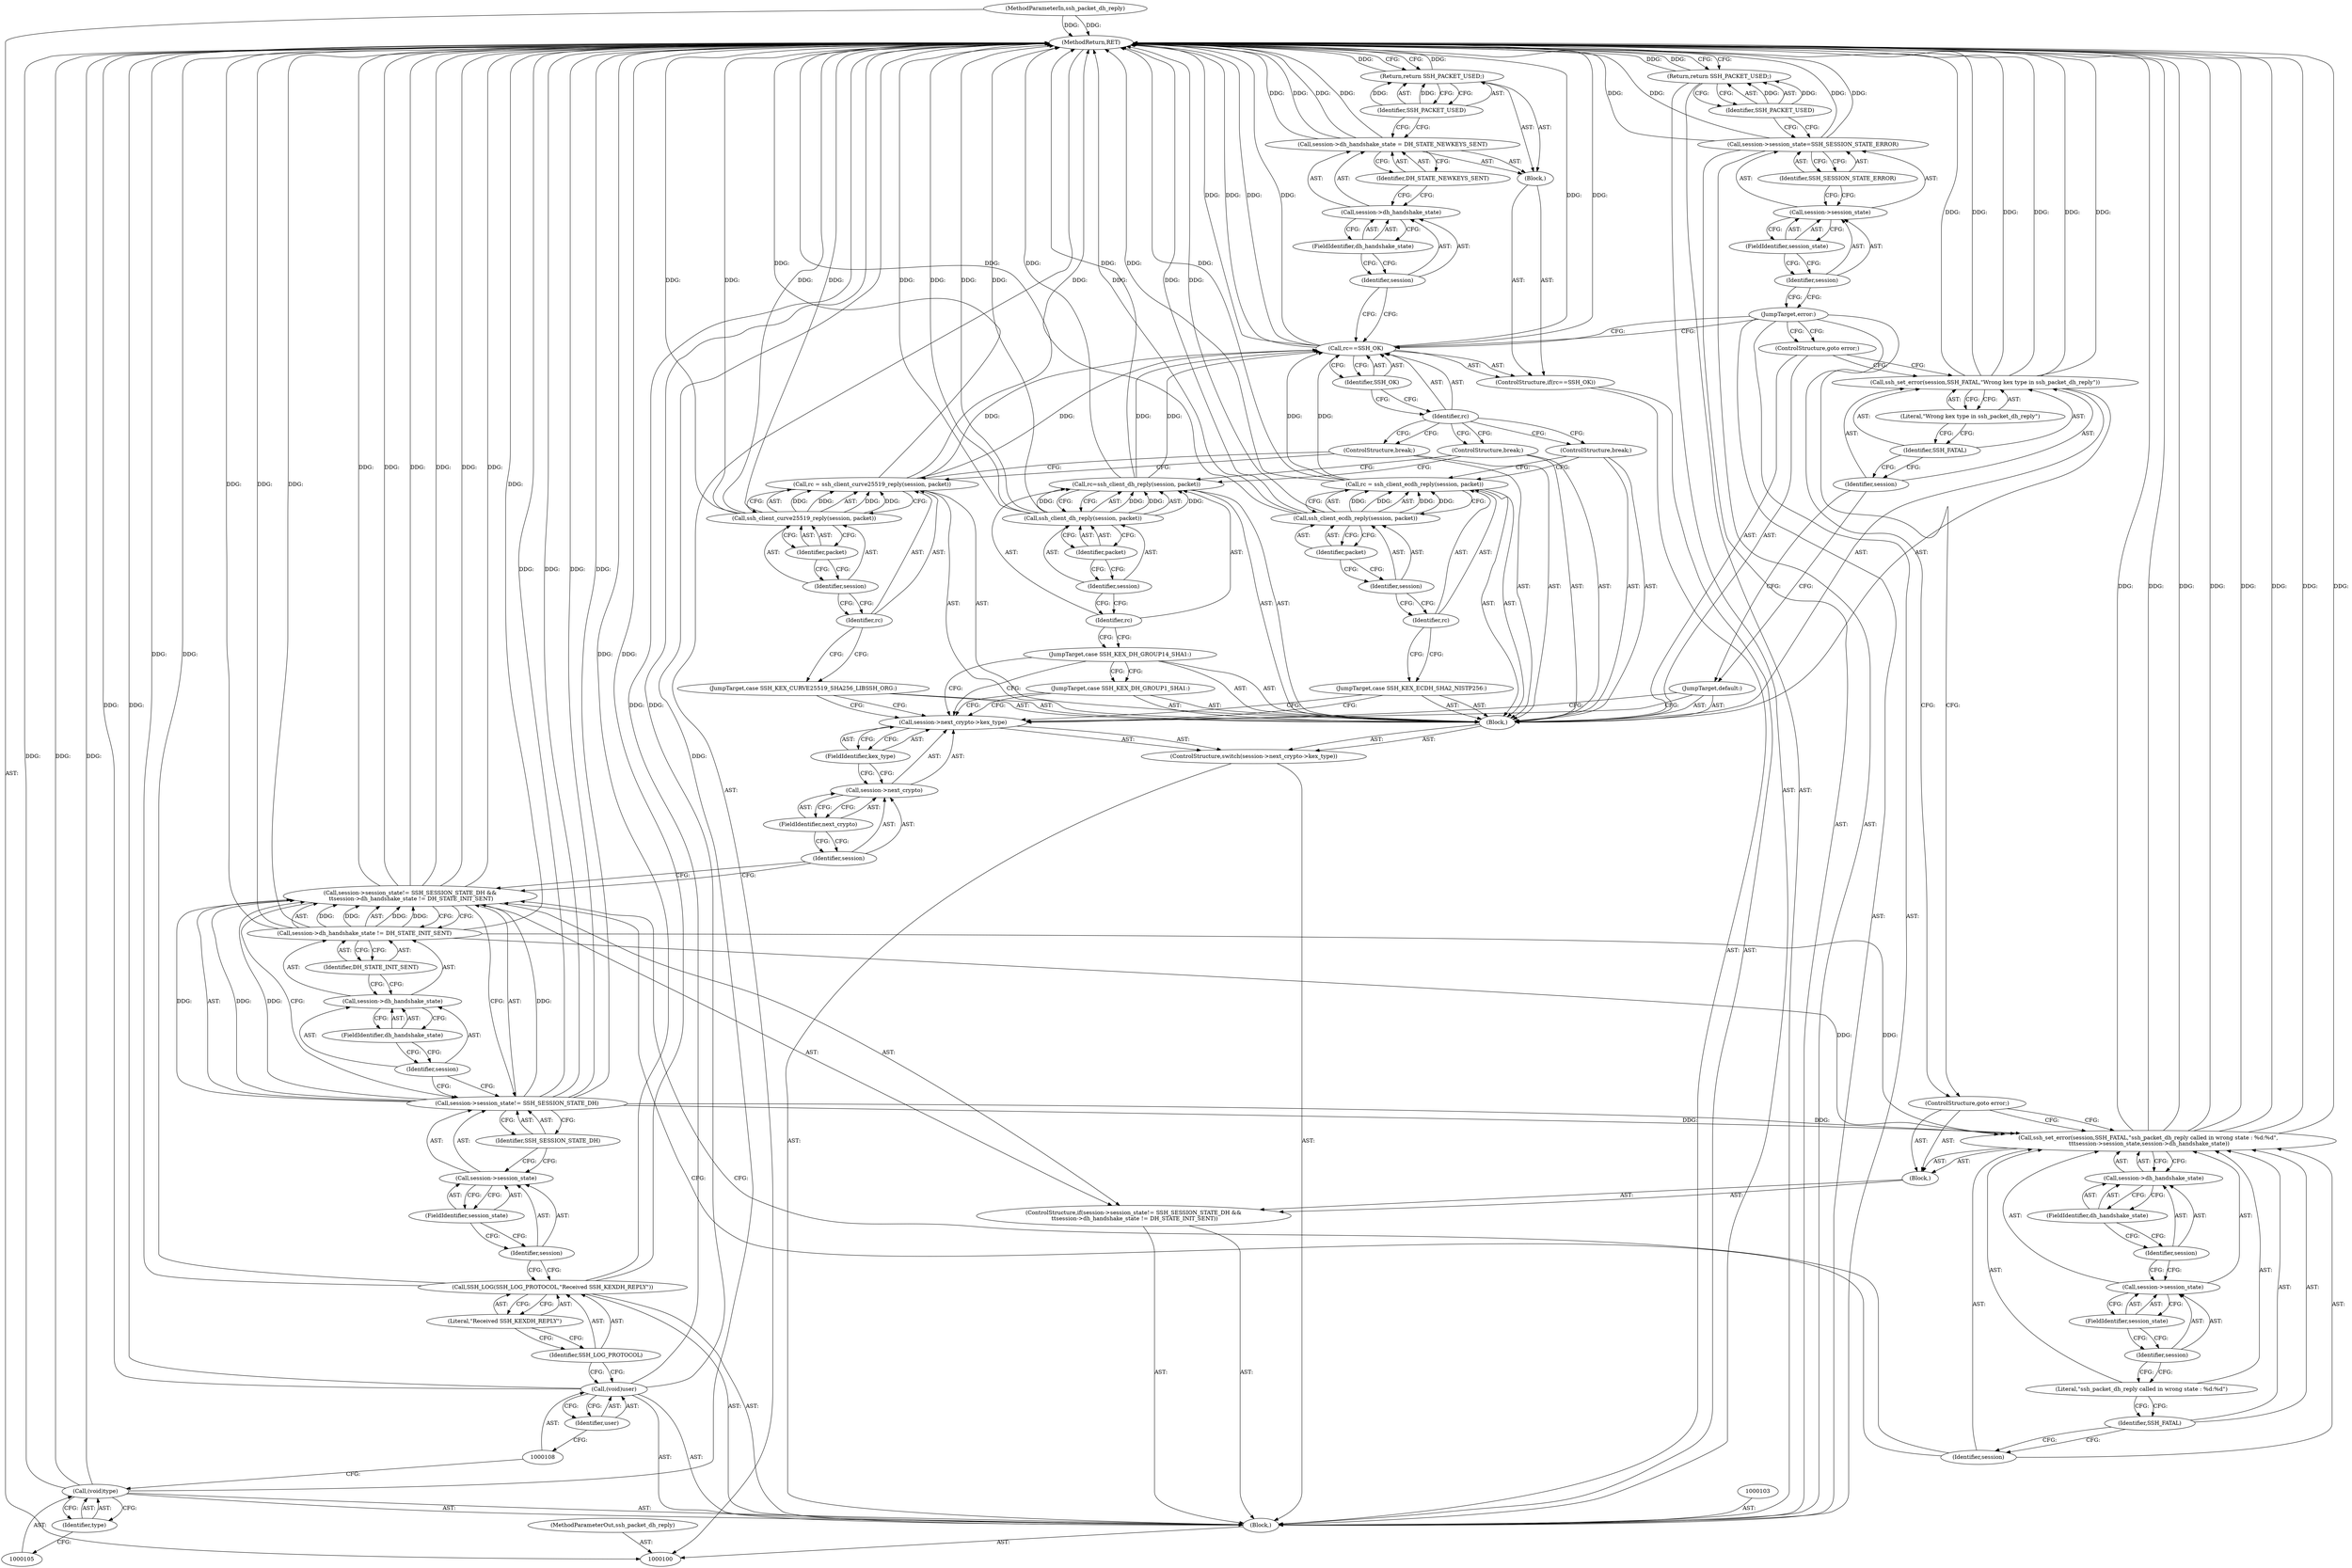 digraph "1_libssh_94f6955fbaee6fda9385a23e505497efe21f5b4f" {
"1000192" [label="(MethodReturn,RET)"];
"1000101" [label="(MethodParameterIn,ssh_packet_dh_reply)"];
"1000255" [label="(MethodParameterOut,ssh_packet_dh_reply)"];
"1000102" [label="(Block,)"];
"1000136" [label="(ControlStructure,goto error;)"];
"1000141" [label="(FieldIdentifier,next_crypto)"];
"1000137" [label="(ControlStructure,switch(session->next_crypto->kex_type))"];
"1000142" [label="(FieldIdentifier,kex_type)"];
"1000143" [label="(Block,)"];
"1000138" [label="(Call,session->next_crypto->kex_type)"];
"1000139" [label="(Call,session->next_crypto)"];
"1000140" [label="(Identifier,session)"];
"1000144" [label="(JumpTarget,case SSH_KEX_DH_GROUP1_SHA1:)"];
"1000145" [label="(JumpTarget,case SSH_KEX_DH_GROUP14_SHA1:)"];
"1000149" [label="(Identifier,session)"];
"1000150" [label="(Identifier,packet)"];
"1000146" [label="(Call,rc=ssh_client_dh_reply(session, packet))"];
"1000147" [label="(Identifier,rc)"];
"1000148" [label="(Call,ssh_client_dh_reply(session, packet))"];
"1000151" [label="(ControlStructure,break;)"];
"1000152" [label="(JumpTarget,case SSH_KEX_ECDH_SHA2_NISTP256:)"];
"1000155" [label="(Call,ssh_client_ecdh_reply(session, packet))"];
"1000156" [label="(Identifier,session)"];
"1000157" [label="(Identifier,packet)"];
"1000153" [label="(Call,rc = ssh_client_ecdh_reply(session, packet))"];
"1000154" [label="(Identifier,rc)"];
"1000158" [label="(ControlStructure,break;)"];
"1000159" [label="(JumpTarget,case SSH_KEX_CURVE25519_SHA256_LIBSSH_ORG:)"];
"1000162" [label="(Call,ssh_client_curve25519_reply(session, packet))"];
"1000163" [label="(Identifier,session)"];
"1000164" [label="(Identifier,packet)"];
"1000160" [label="(Call,rc = ssh_client_curve25519_reply(session, packet))"];
"1000161" [label="(Identifier,rc)"];
"1000165" [label="(ControlStructure,break;)"];
"1000166" [label="(JumpTarget,default:)"];
"1000168" [label="(Identifier,session)"];
"1000169" [label="(Identifier,SSH_FATAL)"];
"1000170" [label="(Literal,\"Wrong kex type in ssh_packet_dh_reply\")"];
"1000167" [label="(Call,ssh_set_error(session,SSH_FATAL,\"Wrong kex type in ssh_packet_dh_reply\"))"];
"1000171" [label="(ControlStructure,goto error;)"];
"1000104" [label="(Call,(void)type)"];
"1000106" [label="(Identifier,type)"];
"1000176" [label="(Block,)"];
"1000172" [label="(ControlStructure,if(rc==SSH_OK))"];
"1000173" [label="(Call,rc==SSH_OK)"];
"1000174" [label="(Identifier,rc)"];
"1000175" [label="(Identifier,SSH_OK)"];
"1000180" [label="(FieldIdentifier,dh_handshake_state)"];
"1000181" [label="(Identifier,DH_STATE_NEWKEYS_SENT)"];
"1000177" [label="(Call,session->dh_handshake_state = DH_STATE_NEWKEYS_SENT)"];
"1000178" [label="(Call,session->dh_handshake_state)"];
"1000179" [label="(Identifier,session)"];
"1000183" [label="(Identifier,SSH_PACKET_USED)"];
"1000182" [label="(Return,return SSH_PACKET_USED;)"];
"1000184" [label="(JumpTarget,error:)"];
"1000188" [label="(FieldIdentifier,session_state)"];
"1000185" [label="(Call,session->session_state=SSH_SESSION_STATE_ERROR)"];
"1000186" [label="(Call,session->session_state)"];
"1000187" [label="(Identifier,session)"];
"1000189" [label="(Identifier,SSH_SESSION_STATE_ERROR)"];
"1000190" [label="(Return,return SSH_PACKET_USED;)"];
"1000191" [label="(Identifier,SSH_PACKET_USED)"];
"1000107" [label="(Call,(void)user)"];
"1000109" [label="(Identifier,user)"];
"1000111" [label="(Identifier,SSH_LOG_PROTOCOL)"];
"1000112" [label="(Literal,\"Received SSH_KEXDH_REPLY\")"];
"1000110" [label="(Call,SSH_LOG(SSH_LOG_PROTOCOL,\"Received SSH_KEXDH_REPLY\"))"];
"1000118" [label="(FieldIdentifier,session_state)"];
"1000113" [label="(ControlStructure,if(session->session_state!= SSH_SESSION_STATE_DH &&\n \t\tsession->dh_handshake_state != DH_STATE_INIT_SENT))"];
"1000119" [label="(Identifier,SSH_SESSION_STATE_DH)"];
"1000114" [label="(Call,session->session_state!= SSH_SESSION_STATE_DH &&\n \t\tsession->dh_handshake_state != DH_STATE_INIT_SENT)"];
"1000115" [label="(Call,session->session_state!= SSH_SESSION_STATE_DH)"];
"1000116" [label="(Call,session->session_state)"];
"1000117" [label="(Identifier,session)"];
"1000123" [label="(FieldIdentifier,dh_handshake_state)"];
"1000120" [label="(Call,session->dh_handshake_state != DH_STATE_INIT_SENT)"];
"1000121" [label="(Call,session->dh_handshake_state)"];
"1000122" [label="(Identifier,session)"];
"1000124" [label="(Identifier,DH_STATE_INIT_SENT)"];
"1000125" [label="(Block,)"];
"1000127" [label="(Identifier,session)"];
"1000126" [label="(Call,ssh_set_error(session,SSH_FATAL,\"ssh_packet_dh_reply called in wrong state : %d:%d\",\n \t\t\tsession->session_state,session->dh_handshake_state))"];
"1000128" [label="(Identifier,SSH_FATAL)"];
"1000129" [label="(Literal,\"ssh_packet_dh_reply called in wrong state : %d:%d\")"];
"1000132" [label="(FieldIdentifier,session_state)"];
"1000133" [label="(Call,session->dh_handshake_state)"];
"1000134" [label="(Identifier,session)"];
"1000135" [label="(FieldIdentifier,dh_handshake_state)"];
"1000130" [label="(Call,session->session_state)"];
"1000131" [label="(Identifier,session)"];
"1000192" -> "1000100"  [label="AST: "];
"1000192" -> "1000182"  [label="CFG: "];
"1000192" -> "1000190"  [label="CFG: "];
"1000177" -> "1000192"  [label="DDG: "];
"1000177" -> "1000192"  [label="DDG: "];
"1000107" -> "1000192"  [label="DDG: "];
"1000107" -> "1000192"  [label="DDG: "];
"1000167" -> "1000192"  [label="DDG: "];
"1000167" -> "1000192"  [label="DDG: "];
"1000167" -> "1000192"  [label="DDG: "];
"1000155" -> "1000192"  [label="DDG: "];
"1000155" -> "1000192"  [label="DDG: "];
"1000104" -> "1000192"  [label="DDG: "];
"1000104" -> "1000192"  [label="DDG: "];
"1000126" -> "1000192"  [label="DDG: "];
"1000126" -> "1000192"  [label="DDG: "];
"1000126" -> "1000192"  [label="DDG: "];
"1000126" -> "1000192"  [label="DDG: "];
"1000115" -> "1000192"  [label="DDG: "];
"1000115" -> "1000192"  [label="DDG: "];
"1000120" -> "1000192"  [label="DDG: "];
"1000120" -> "1000192"  [label="DDG: "];
"1000162" -> "1000192"  [label="DDG: "];
"1000162" -> "1000192"  [label="DDG: "];
"1000185" -> "1000192"  [label="DDG: "];
"1000185" -> "1000192"  [label="DDG: "];
"1000114" -> "1000192"  [label="DDG: "];
"1000114" -> "1000192"  [label="DDG: "];
"1000114" -> "1000192"  [label="DDG: "];
"1000153" -> "1000192"  [label="DDG: "];
"1000148" -> "1000192"  [label="DDG: "];
"1000148" -> "1000192"  [label="DDG: "];
"1000146" -> "1000192"  [label="DDG: "];
"1000101" -> "1000192"  [label="DDG: "];
"1000110" -> "1000192"  [label="DDG: "];
"1000110" -> "1000192"  [label="DDG: "];
"1000173" -> "1000192"  [label="DDG: "];
"1000173" -> "1000192"  [label="DDG: "];
"1000173" -> "1000192"  [label="DDG: "];
"1000160" -> "1000192"  [label="DDG: "];
"1000182" -> "1000192"  [label="DDG: "];
"1000190" -> "1000192"  [label="DDG: "];
"1000101" -> "1000100"  [label="AST: "];
"1000101" -> "1000192"  [label="DDG: "];
"1000255" -> "1000100"  [label="AST: "];
"1000102" -> "1000100"  [label="AST: "];
"1000103" -> "1000102"  [label="AST: "];
"1000104" -> "1000102"  [label="AST: "];
"1000107" -> "1000102"  [label="AST: "];
"1000110" -> "1000102"  [label="AST: "];
"1000113" -> "1000102"  [label="AST: "];
"1000137" -> "1000102"  [label="AST: "];
"1000172" -> "1000102"  [label="AST: "];
"1000184" -> "1000102"  [label="AST: "];
"1000185" -> "1000102"  [label="AST: "];
"1000190" -> "1000102"  [label="AST: "];
"1000136" -> "1000125"  [label="AST: "];
"1000136" -> "1000126"  [label="CFG: "];
"1000184" -> "1000136"  [label="CFG: "];
"1000141" -> "1000139"  [label="AST: "];
"1000141" -> "1000140"  [label="CFG: "];
"1000139" -> "1000141"  [label="CFG: "];
"1000137" -> "1000102"  [label="AST: "];
"1000138" -> "1000137"  [label="AST: "];
"1000143" -> "1000137"  [label="AST: "];
"1000142" -> "1000138"  [label="AST: "];
"1000142" -> "1000139"  [label="CFG: "];
"1000138" -> "1000142"  [label="CFG: "];
"1000143" -> "1000137"  [label="AST: "];
"1000144" -> "1000143"  [label="AST: "];
"1000145" -> "1000143"  [label="AST: "];
"1000146" -> "1000143"  [label="AST: "];
"1000151" -> "1000143"  [label="AST: "];
"1000152" -> "1000143"  [label="AST: "];
"1000153" -> "1000143"  [label="AST: "];
"1000158" -> "1000143"  [label="AST: "];
"1000159" -> "1000143"  [label="AST: "];
"1000160" -> "1000143"  [label="AST: "];
"1000165" -> "1000143"  [label="AST: "];
"1000166" -> "1000143"  [label="AST: "];
"1000167" -> "1000143"  [label="AST: "];
"1000171" -> "1000143"  [label="AST: "];
"1000138" -> "1000137"  [label="AST: "];
"1000138" -> "1000142"  [label="CFG: "];
"1000139" -> "1000138"  [label="AST: "];
"1000142" -> "1000138"  [label="AST: "];
"1000144" -> "1000138"  [label="CFG: "];
"1000145" -> "1000138"  [label="CFG: "];
"1000152" -> "1000138"  [label="CFG: "];
"1000159" -> "1000138"  [label="CFG: "];
"1000166" -> "1000138"  [label="CFG: "];
"1000139" -> "1000138"  [label="AST: "];
"1000139" -> "1000141"  [label="CFG: "];
"1000140" -> "1000139"  [label="AST: "];
"1000141" -> "1000139"  [label="AST: "];
"1000142" -> "1000139"  [label="CFG: "];
"1000140" -> "1000139"  [label="AST: "];
"1000140" -> "1000114"  [label="CFG: "];
"1000141" -> "1000140"  [label="CFG: "];
"1000144" -> "1000143"  [label="AST: "];
"1000144" -> "1000138"  [label="CFG: "];
"1000145" -> "1000144"  [label="CFG: "];
"1000145" -> "1000143"  [label="AST: "];
"1000145" -> "1000138"  [label="CFG: "];
"1000145" -> "1000144"  [label="CFG: "];
"1000147" -> "1000145"  [label="CFG: "];
"1000149" -> "1000148"  [label="AST: "];
"1000149" -> "1000147"  [label="CFG: "];
"1000150" -> "1000149"  [label="CFG: "];
"1000150" -> "1000148"  [label="AST: "];
"1000150" -> "1000149"  [label="CFG: "];
"1000148" -> "1000150"  [label="CFG: "];
"1000146" -> "1000143"  [label="AST: "];
"1000146" -> "1000148"  [label="CFG: "];
"1000147" -> "1000146"  [label="AST: "];
"1000148" -> "1000146"  [label="AST: "];
"1000151" -> "1000146"  [label="CFG: "];
"1000146" -> "1000192"  [label="DDG: "];
"1000148" -> "1000146"  [label="DDG: "];
"1000148" -> "1000146"  [label="DDG: "];
"1000146" -> "1000173"  [label="DDG: "];
"1000147" -> "1000146"  [label="AST: "];
"1000147" -> "1000145"  [label="CFG: "];
"1000149" -> "1000147"  [label="CFG: "];
"1000148" -> "1000146"  [label="AST: "];
"1000148" -> "1000150"  [label="CFG: "];
"1000149" -> "1000148"  [label="AST: "];
"1000150" -> "1000148"  [label="AST: "];
"1000146" -> "1000148"  [label="CFG: "];
"1000148" -> "1000192"  [label="DDG: "];
"1000148" -> "1000192"  [label="DDG: "];
"1000148" -> "1000146"  [label="DDG: "];
"1000148" -> "1000146"  [label="DDG: "];
"1000151" -> "1000143"  [label="AST: "];
"1000151" -> "1000146"  [label="CFG: "];
"1000174" -> "1000151"  [label="CFG: "];
"1000152" -> "1000143"  [label="AST: "];
"1000152" -> "1000138"  [label="CFG: "];
"1000154" -> "1000152"  [label="CFG: "];
"1000155" -> "1000153"  [label="AST: "];
"1000155" -> "1000157"  [label="CFG: "];
"1000156" -> "1000155"  [label="AST: "];
"1000157" -> "1000155"  [label="AST: "];
"1000153" -> "1000155"  [label="CFG: "];
"1000155" -> "1000192"  [label="DDG: "];
"1000155" -> "1000192"  [label="DDG: "];
"1000155" -> "1000153"  [label="DDG: "];
"1000155" -> "1000153"  [label="DDG: "];
"1000156" -> "1000155"  [label="AST: "];
"1000156" -> "1000154"  [label="CFG: "];
"1000157" -> "1000156"  [label="CFG: "];
"1000157" -> "1000155"  [label="AST: "];
"1000157" -> "1000156"  [label="CFG: "];
"1000155" -> "1000157"  [label="CFG: "];
"1000153" -> "1000143"  [label="AST: "];
"1000153" -> "1000155"  [label="CFG: "];
"1000154" -> "1000153"  [label="AST: "];
"1000155" -> "1000153"  [label="AST: "];
"1000158" -> "1000153"  [label="CFG: "];
"1000153" -> "1000192"  [label="DDG: "];
"1000155" -> "1000153"  [label="DDG: "];
"1000155" -> "1000153"  [label="DDG: "];
"1000153" -> "1000173"  [label="DDG: "];
"1000154" -> "1000153"  [label="AST: "];
"1000154" -> "1000152"  [label="CFG: "];
"1000156" -> "1000154"  [label="CFG: "];
"1000158" -> "1000143"  [label="AST: "];
"1000158" -> "1000153"  [label="CFG: "];
"1000174" -> "1000158"  [label="CFG: "];
"1000159" -> "1000143"  [label="AST: "];
"1000159" -> "1000138"  [label="CFG: "];
"1000161" -> "1000159"  [label="CFG: "];
"1000162" -> "1000160"  [label="AST: "];
"1000162" -> "1000164"  [label="CFG: "];
"1000163" -> "1000162"  [label="AST: "];
"1000164" -> "1000162"  [label="AST: "];
"1000160" -> "1000162"  [label="CFG: "];
"1000162" -> "1000192"  [label="DDG: "];
"1000162" -> "1000192"  [label="DDG: "];
"1000162" -> "1000160"  [label="DDG: "];
"1000162" -> "1000160"  [label="DDG: "];
"1000163" -> "1000162"  [label="AST: "];
"1000163" -> "1000161"  [label="CFG: "];
"1000164" -> "1000163"  [label="CFG: "];
"1000164" -> "1000162"  [label="AST: "];
"1000164" -> "1000163"  [label="CFG: "];
"1000162" -> "1000164"  [label="CFG: "];
"1000160" -> "1000143"  [label="AST: "];
"1000160" -> "1000162"  [label="CFG: "];
"1000161" -> "1000160"  [label="AST: "];
"1000162" -> "1000160"  [label="AST: "];
"1000165" -> "1000160"  [label="CFG: "];
"1000160" -> "1000192"  [label="DDG: "];
"1000162" -> "1000160"  [label="DDG: "];
"1000162" -> "1000160"  [label="DDG: "];
"1000160" -> "1000173"  [label="DDG: "];
"1000161" -> "1000160"  [label="AST: "];
"1000161" -> "1000159"  [label="CFG: "];
"1000163" -> "1000161"  [label="CFG: "];
"1000165" -> "1000143"  [label="AST: "];
"1000165" -> "1000160"  [label="CFG: "];
"1000174" -> "1000165"  [label="CFG: "];
"1000166" -> "1000143"  [label="AST: "];
"1000166" -> "1000138"  [label="CFG: "];
"1000168" -> "1000166"  [label="CFG: "];
"1000168" -> "1000167"  [label="AST: "];
"1000168" -> "1000166"  [label="CFG: "];
"1000169" -> "1000168"  [label="CFG: "];
"1000169" -> "1000167"  [label="AST: "];
"1000169" -> "1000168"  [label="CFG: "];
"1000170" -> "1000169"  [label="CFG: "];
"1000170" -> "1000167"  [label="AST: "];
"1000170" -> "1000169"  [label="CFG: "];
"1000167" -> "1000170"  [label="CFG: "];
"1000167" -> "1000143"  [label="AST: "];
"1000167" -> "1000170"  [label="CFG: "];
"1000168" -> "1000167"  [label="AST: "];
"1000169" -> "1000167"  [label="AST: "];
"1000170" -> "1000167"  [label="AST: "];
"1000171" -> "1000167"  [label="CFG: "];
"1000167" -> "1000192"  [label="DDG: "];
"1000167" -> "1000192"  [label="DDG: "];
"1000167" -> "1000192"  [label="DDG: "];
"1000171" -> "1000143"  [label="AST: "];
"1000171" -> "1000167"  [label="CFG: "];
"1000184" -> "1000171"  [label="CFG: "];
"1000104" -> "1000102"  [label="AST: "];
"1000104" -> "1000106"  [label="CFG: "];
"1000105" -> "1000104"  [label="AST: "];
"1000106" -> "1000104"  [label="AST: "];
"1000108" -> "1000104"  [label="CFG: "];
"1000104" -> "1000192"  [label="DDG: "];
"1000104" -> "1000192"  [label="DDG: "];
"1000106" -> "1000104"  [label="AST: "];
"1000106" -> "1000105"  [label="CFG: "];
"1000104" -> "1000106"  [label="CFG: "];
"1000176" -> "1000172"  [label="AST: "];
"1000177" -> "1000176"  [label="AST: "];
"1000182" -> "1000176"  [label="AST: "];
"1000172" -> "1000102"  [label="AST: "];
"1000173" -> "1000172"  [label="AST: "];
"1000176" -> "1000172"  [label="AST: "];
"1000173" -> "1000172"  [label="AST: "];
"1000173" -> "1000175"  [label="CFG: "];
"1000174" -> "1000173"  [label="AST: "];
"1000175" -> "1000173"  [label="AST: "];
"1000179" -> "1000173"  [label="CFG: "];
"1000184" -> "1000173"  [label="CFG: "];
"1000173" -> "1000192"  [label="DDG: "];
"1000173" -> "1000192"  [label="DDG: "];
"1000173" -> "1000192"  [label="DDG: "];
"1000153" -> "1000173"  [label="DDG: "];
"1000146" -> "1000173"  [label="DDG: "];
"1000160" -> "1000173"  [label="DDG: "];
"1000174" -> "1000173"  [label="AST: "];
"1000174" -> "1000151"  [label="CFG: "];
"1000174" -> "1000158"  [label="CFG: "];
"1000174" -> "1000165"  [label="CFG: "];
"1000175" -> "1000174"  [label="CFG: "];
"1000175" -> "1000173"  [label="AST: "];
"1000175" -> "1000174"  [label="CFG: "];
"1000173" -> "1000175"  [label="CFG: "];
"1000180" -> "1000178"  [label="AST: "];
"1000180" -> "1000179"  [label="CFG: "];
"1000178" -> "1000180"  [label="CFG: "];
"1000181" -> "1000177"  [label="AST: "];
"1000181" -> "1000178"  [label="CFG: "];
"1000177" -> "1000181"  [label="CFG: "];
"1000177" -> "1000176"  [label="AST: "];
"1000177" -> "1000181"  [label="CFG: "];
"1000178" -> "1000177"  [label="AST: "];
"1000181" -> "1000177"  [label="AST: "];
"1000183" -> "1000177"  [label="CFG: "];
"1000177" -> "1000192"  [label="DDG: "];
"1000177" -> "1000192"  [label="DDG: "];
"1000178" -> "1000177"  [label="AST: "];
"1000178" -> "1000180"  [label="CFG: "];
"1000179" -> "1000178"  [label="AST: "];
"1000180" -> "1000178"  [label="AST: "];
"1000181" -> "1000178"  [label="CFG: "];
"1000179" -> "1000178"  [label="AST: "];
"1000179" -> "1000173"  [label="CFG: "];
"1000180" -> "1000179"  [label="CFG: "];
"1000183" -> "1000182"  [label="AST: "];
"1000183" -> "1000177"  [label="CFG: "];
"1000182" -> "1000183"  [label="CFG: "];
"1000183" -> "1000182"  [label="DDG: "];
"1000182" -> "1000176"  [label="AST: "];
"1000182" -> "1000183"  [label="CFG: "];
"1000183" -> "1000182"  [label="AST: "];
"1000192" -> "1000182"  [label="CFG: "];
"1000182" -> "1000192"  [label="DDG: "];
"1000183" -> "1000182"  [label="DDG: "];
"1000184" -> "1000102"  [label="AST: "];
"1000184" -> "1000173"  [label="CFG: "];
"1000184" -> "1000136"  [label="CFG: "];
"1000184" -> "1000171"  [label="CFG: "];
"1000187" -> "1000184"  [label="CFG: "];
"1000188" -> "1000186"  [label="AST: "];
"1000188" -> "1000187"  [label="CFG: "];
"1000186" -> "1000188"  [label="CFG: "];
"1000185" -> "1000102"  [label="AST: "];
"1000185" -> "1000189"  [label="CFG: "];
"1000186" -> "1000185"  [label="AST: "];
"1000189" -> "1000185"  [label="AST: "];
"1000191" -> "1000185"  [label="CFG: "];
"1000185" -> "1000192"  [label="DDG: "];
"1000185" -> "1000192"  [label="DDG: "];
"1000186" -> "1000185"  [label="AST: "];
"1000186" -> "1000188"  [label="CFG: "];
"1000187" -> "1000186"  [label="AST: "];
"1000188" -> "1000186"  [label="AST: "];
"1000189" -> "1000186"  [label="CFG: "];
"1000187" -> "1000186"  [label="AST: "];
"1000187" -> "1000184"  [label="CFG: "];
"1000188" -> "1000187"  [label="CFG: "];
"1000189" -> "1000185"  [label="AST: "];
"1000189" -> "1000186"  [label="CFG: "];
"1000185" -> "1000189"  [label="CFG: "];
"1000190" -> "1000102"  [label="AST: "];
"1000190" -> "1000191"  [label="CFG: "];
"1000191" -> "1000190"  [label="AST: "];
"1000192" -> "1000190"  [label="CFG: "];
"1000190" -> "1000192"  [label="DDG: "];
"1000191" -> "1000190"  [label="DDG: "];
"1000191" -> "1000190"  [label="AST: "];
"1000191" -> "1000185"  [label="CFG: "];
"1000190" -> "1000191"  [label="CFG: "];
"1000191" -> "1000190"  [label="DDG: "];
"1000107" -> "1000102"  [label="AST: "];
"1000107" -> "1000109"  [label="CFG: "];
"1000108" -> "1000107"  [label="AST: "];
"1000109" -> "1000107"  [label="AST: "];
"1000111" -> "1000107"  [label="CFG: "];
"1000107" -> "1000192"  [label="DDG: "];
"1000107" -> "1000192"  [label="DDG: "];
"1000109" -> "1000107"  [label="AST: "];
"1000109" -> "1000108"  [label="CFG: "];
"1000107" -> "1000109"  [label="CFG: "];
"1000111" -> "1000110"  [label="AST: "];
"1000111" -> "1000107"  [label="CFG: "];
"1000112" -> "1000111"  [label="CFG: "];
"1000112" -> "1000110"  [label="AST: "];
"1000112" -> "1000111"  [label="CFG: "];
"1000110" -> "1000112"  [label="CFG: "];
"1000110" -> "1000102"  [label="AST: "];
"1000110" -> "1000112"  [label="CFG: "];
"1000111" -> "1000110"  [label="AST: "];
"1000112" -> "1000110"  [label="AST: "];
"1000117" -> "1000110"  [label="CFG: "];
"1000110" -> "1000192"  [label="DDG: "];
"1000110" -> "1000192"  [label="DDG: "];
"1000118" -> "1000116"  [label="AST: "];
"1000118" -> "1000117"  [label="CFG: "];
"1000116" -> "1000118"  [label="CFG: "];
"1000113" -> "1000102"  [label="AST: "];
"1000114" -> "1000113"  [label="AST: "];
"1000125" -> "1000113"  [label="AST: "];
"1000119" -> "1000115"  [label="AST: "];
"1000119" -> "1000116"  [label="CFG: "];
"1000115" -> "1000119"  [label="CFG: "];
"1000114" -> "1000113"  [label="AST: "];
"1000114" -> "1000115"  [label="CFG: "];
"1000114" -> "1000120"  [label="CFG: "];
"1000115" -> "1000114"  [label="AST: "];
"1000120" -> "1000114"  [label="AST: "];
"1000127" -> "1000114"  [label="CFG: "];
"1000140" -> "1000114"  [label="CFG: "];
"1000114" -> "1000192"  [label="DDG: "];
"1000114" -> "1000192"  [label="DDG: "];
"1000114" -> "1000192"  [label="DDG: "];
"1000115" -> "1000114"  [label="DDG: "];
"1000115" -> "1000114"  [label="DDG: "];
"1000120" -> "1000114"  [label="DDG: "];
"1000120" -> "1000114"  [label="DDG: "];
"1000115" -> "1000114"  [label="AST: "];
"1000115" -> "1000119"  [label="CFG: "];
"1000116" -> "1000115"  [label="AST: "];
"1000119" -> "1000115"  [label="AST: "];
"1000122" -> "1000115"  [label="CFG: "];
"1000114" -> "1000115"  [label="CFG: "];
"1000115" -> "1000192"  [label="DDG: "];
"1000115" -> "1000192"  [label="DDG: "];
"1000115" -> "1000114"  [label="DDG: "];
"1000115" -> "1000114"  [label="DDG: "];
"1000115" -> "1000126"  [label="DDG: "];
"1000116" -> "1000115"  [label="AST: "];
"1000116" -> "1000118"  [label="CFG: "];
"1000117" -> "1000116"  [label="AST: "];
"1000118" -> "1000116"  [label="AST: "];
"1000119" -> "1000116"  [label="CFG: "];
"1000117" -> "1000116"  [label="AST: "];
"1000117" -> "1000110"  [label="CFG: "];
"1000118" -> "1000117"  [label="CFG: "];
"1000123" -> "1000121"  [label="AST: "];
"1000123" -> "1000122"  [label="CFG: "];
"1000121" -> "1000123"  [label="CFG: "];
"1000120" -> "1000114"  [label="AST: "];
"1000120" -> "1000124"  [label="CFG: "];
"1000121" -> "1000120"  [label="AST: "];
"1000124" -> "1000120"  [label="AST: "];
"1000114" -> "1000120"  [label="CFG: "];
"1000120" -> "1000192"  [label="DDG: "];
"1000120" -> "1000192"  [label="DDG: "];
"1000120" -> "1000114"  [label="DDG: "];
"1000120" -> "1000114"  [label="DDG: "];
"1000120" -> "1000126"  [label="DDG: "];
"1000121" -> "1000120"  [label="AST: "];
"1000121" -> "1000123"  [label="CFG: "];
"1000122" -> "1000121"  [label="AST: "];
"1000123" -> "1000121"  [label="AST: "];
"1000124" -> "1000121"  [label="CFG: "];
"1000122" -> "1000121"  [label="AST: "];
"1000122" -> "1000115"  [label="CFG: "];
"1000123" -> "1000122"  [label="CFG: "];
"1000124" -> "1000120"  [label="AST: "];
"1000124" -> "1000121"  [label="CFG: "];
"1000120" -> "1000124"  [label="CFG: "];
"1000125" -> "1000113"  [label="AST: "];
"1000126" -> "1000125"  [label="AST: "];
"1000136" -> "1000125"  [label="AST: "];
"1000127" -> "1000126"  [label="AST: "];
"1000127" -> "1000114"  [label="CFG: "];
"1000128" -> "1000127"  [label="CFG: "];
"1000126" -> "1000125"  [label="AST: "];
"1000126" -> "1000133"  [label="CFG: "];
"1000127" -> "1000126"  [label="AST: "];
"1000128" -> "1000126"  [label="AST: "];
"1000129" -> "1000126"  [label="AST: "];
"1000130" -> "1000126"  [label="AST: "];
"1000133" -> "1000126"  [label="AST: "];
"1000136" -> "1000126"  [label="CFG: "];
"1000126" -> "1000192"  [label="DDG: "];
"1000126" -> "1000192"  [label="DDG: "];
"1000126" -> "1000192"  [label="DDG: "];
"1000126" -> "1000192"  [label="DDG: "];
"1000115" -> "1000126"  [label="DDG: "];
"1000120" -> "1000126"  [label="DDG: "];
"1000128" -> "1000126"  [label="AST: "];
"1000128" -> "1000127"  [label="CFG: "];
"1000129" -> "1000128"  [label="CFG: "];
"1000129" -> "1000126"  [label="AST: "];
"1000129" -> "1000128"  [label="CFG: "];
"1000131" -> "1000129"  [label="CFG: "];
"1000132" -> "1000130"  [label="AST: "];
"1000132" -> "1000131"  [label="CFG: "];
"1000130" -> "1000132"  [label="CFG: "];
"1000133" -> "1000126"  [label="AST: "];
"1000133" -> "1000135"  [label="CFG: "];
"1000134" -> "1000133"  [label="AST: "];
"1000135" -> "1000133"  [label="AST: "];
"1000126" -> "1000133"  [label="CFG: "];
"1000134" -> "1000133"  [label="AST: "];
"1000134" -> "1000130"  [label="CFG: "];
"1000135" -> "1000134"  [label="CFG: "];
"1000135" -> "1000133"  [label="AST: "];
"1000135" -> "1000134"  [label="CFG: "];
"1000133" -> "1000135"  [label="CFG: "];
"1000130" -> "1000126"  [label="AST: "];
"1000130" -> "1000132"  [label="CFG: "];
"1000131" -> "1000130"  [label="AST: "];
"1000132" -> "1000130"  [label="AST: "];
"1000134" -> "1000130"  [label="CFG: "];
"1000131" -> "1000130"  [label="AST: "];
"1000131" -> "1000129"  [label="CFG: "];
"1000132" -> "1000131"  [label="CFG: "];
}
